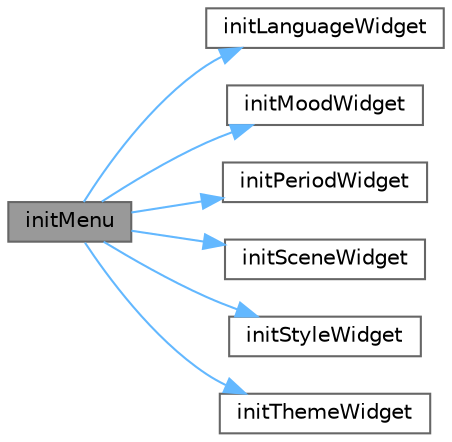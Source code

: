 digraph "initMenu"
{
 // LATEX_PDF_SIZE
  bgcolor="transparent";
  edge [fontname=Helvetica,fontsize=10,labelfontname=Helvetica,labelfontsize=10];
  node [fontname=Helvetica,fontsize=10,shape=box,height=0.2,width=0.4];
  rankdir="LR";
  Node1 [id="Node000001",label="initMenu",height=0.2,width=0.4,color="gray40", fillcolor="grey60", style="filled", fontcolor="black",tooltip="初始化菜单布局和内容"];
  Node1 -> Node2 [id="edge1_Node000001_Node000002",color="steelblue1",style="solid",tooltip=" "];
  Node2 [id="Node000002",label="initLanguageWidget",height=0.2,width=0.4,color="grey40", fillcolor="white", style="filled",URL="$class_list_option_menu.html#ac1882101479a756337d152ee0996f374",tooltip="初始化语种分类窗口"];
  Node1 -> Node3 [id="edge2_Node000001_Node000003",color="steelblue1",style="solid",tooltip=" "];
  Node3 [id="Node000003",label="initMoodWidget",height=0.2,width=0.4,color="grey40", fillcolor="white", style="filled",URL="$class_list_option_menu.html#ab718a2975306677f6fe2bd7b239f948c",tooltip="初始化心情分类窗口"];
  Node1 -> Node4 [id="edge3_Node000001_Node000004",color="steelblue1",style="solid",tooltip=" "];
  Node4 [id="Node000004",label="initPeriodWidget",height=0.2,width=0.4,color="grey40", fillcolor="white", style="filled",URL="$class_list_option_menu.html#ad576fb742da3230b7b57569207c39ea5",tooltip="初始化年代分类窗口"];
  Node1 -> Node5 [id="edge4_Node000001_Node000005",color="steelblue1",style="solid",tooltip=" "];
  Node5 [id="Node000005",label="initSceneWidget",height=0.2,width=0.4,color="grey40", fillcolor="white", style="filled",URL="$class_list_option_menu.html#af16e97c2b4d2d140c55a1774c7bd241d",tooltip="初始化场景分类窗口"];
  Node1 -> Node6 [id="edge5_Node000001_Node000006",color="steelblue1",style="solid",tooltip=" "];
  Node6 [id="Node000006",label="initStyleWidget",height=0.2,width=0.4,color="grey40", fillcolor="white", style="filled",URL="$class_list_option_menu.html#a0596293db8c735c1e5a3613649b74efc",tooltip="初始化风格分类窗口"];
  Node1 -> Node7 [id="edge6_Node000001_Node000007",color="steelblue1",style="solid",tooltip=" "];
  Node7 [id="Node000007",label="initThemeWidget",height=0.2,width=0.4,color="grey40", fillcolor="white", style="filled",URL="$class_list_option_menu.html#a4852631a2ef9763a6d6896416dc58558",tooltip="初始化主题分类窗口"];
}
